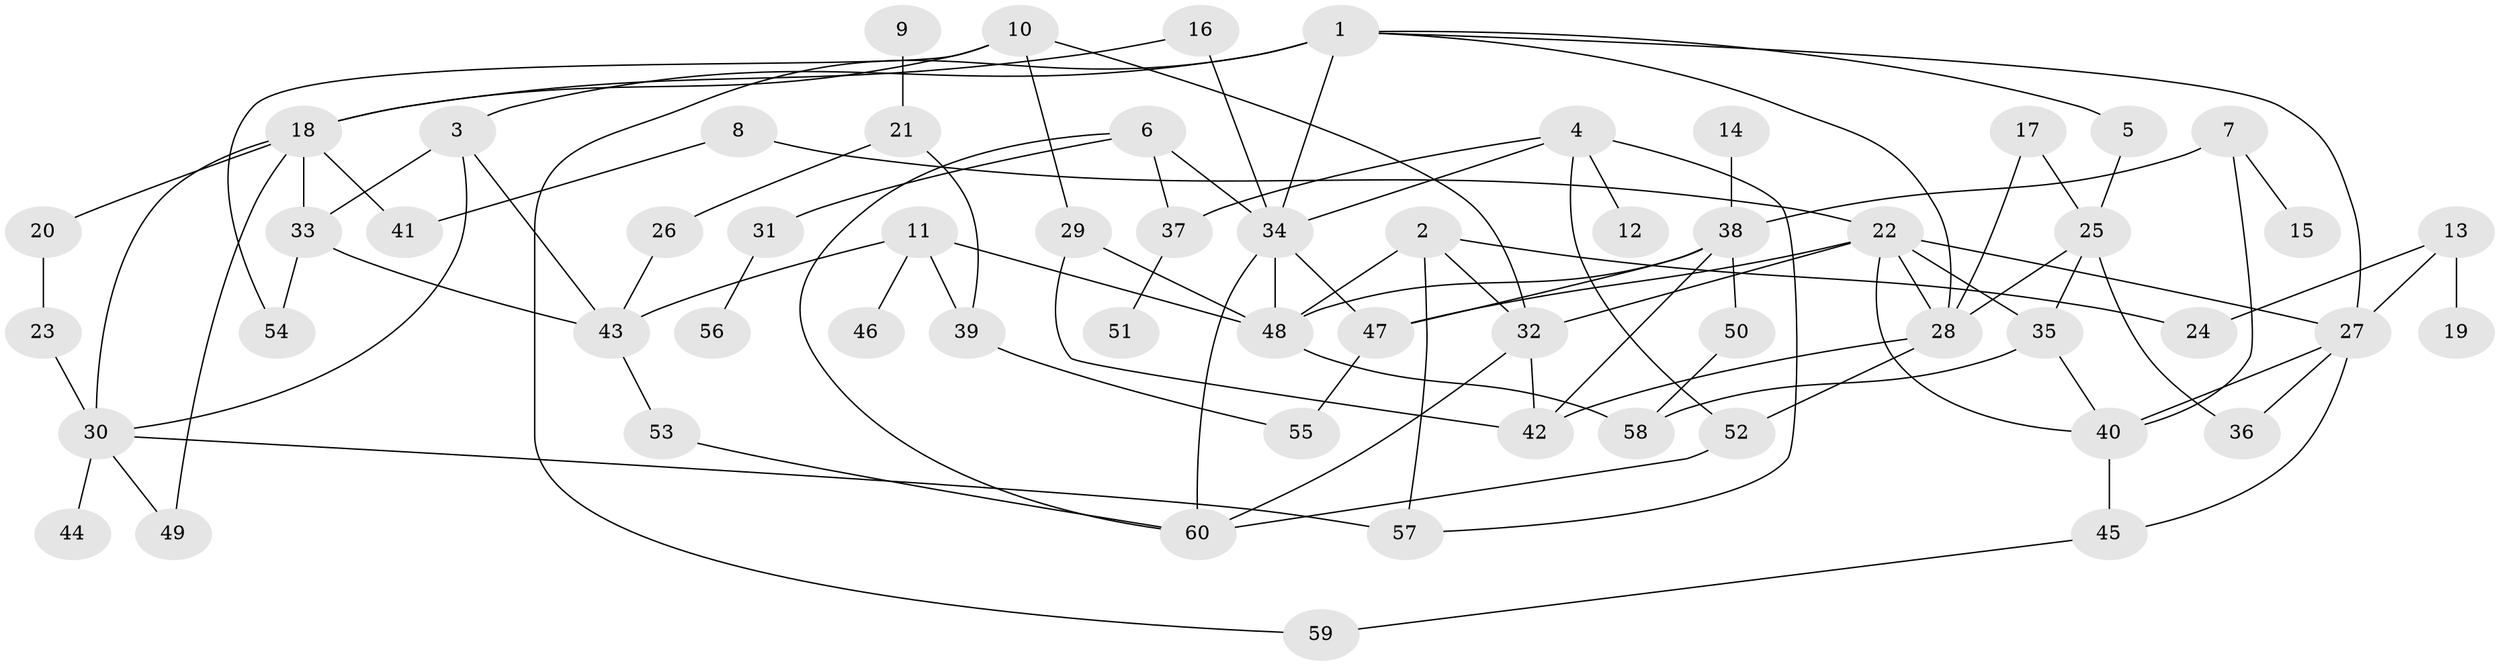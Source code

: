 // Generated by graph-tools (version 1.1) at 2025/33/03/09/25 02:33:45]
// undirected, 60 vertices, 98 edges
graph export_dot {
graph [start="1"]
  node [color=gray90,style=filled];
  1;
  2;
  3;
  4;
  5;
  6;
  7;
  8;
  9;
  10;
  11;
  12;
  13;
  14;
  15;
  16;
  17;
  18;
  19;
  20;
  21;
  22;
  23;
  24;
  25;
  26;
  27;
  28;
  29;
  30;
  31;
  32;
  33;
  34;
  35;
  36;
  37;
  38;
  39;
  40;
  41;
  42;
  43;
  44;
  45;
  46;
  47;
  48;
  49;
  50;
  51;
  52;
  53;
  54;
  55;
  56;
  57;
  58;
  59;
  60;
  1 -- 3;
  1 -- 5;
  1 -- 27;
  1 -- 28;
  1 -- 34;
  1 -- 59;
  2 -- 24;
  2 -- 32;
  2 -- 48;
  2 -- 57;
  3 -- 30;
  3 -- 33;
  3 -- 43;
  4 -- 12;
  4 -- 34;
  4 -- 37;
  4 -- 52;
  4 -- 57;
  5 -- 25;
  6 -- 31;
  6 -- 34;
  6 -- 37;
  6 -- 60;
  7 -- 15;
  7 -- 38;
  7 -- 40;
  8 -- 22;
  8 -- 41;
  9 -- 21;
  10 -- 18;
  10 -- 29;
  10 -- 32;
  10 -- 54;
  11 -- 39;
  11 -- 43;
  11 -- 46;
  11 -- 48;
  13 -- 19;
  13 -- 24;
  13 -- 27;
  14 -- 38;
  16 -- 18;
  16 -- 34;
  17 -- 25;
  17 -- 28;
  18 -- 20;
  18 -- 30;
  18 -- 33;
  18 -- 41;
  18 -- 49;
  20 -- 23;
  21 -- 26;
  21 -- 39;
  22 -- 27;
  22 -- 28;
  22 -- 32;
  22 -- 35;
  22 -- 40;
  22 -- 47;
  23 -- 30;
  25 -- 28;
  25 -- 35;
  25 -- 36;
  26 -- 43;
  27 -- 36;
  27 -- 40;
  27 -- 45;
  28 -- 42;
  28 -- 52;
  29 -- 42;
  29 -- 48;
  30 -- 44;
  30 -- 49;
  30 -- 57;
  31 -- 56;
  32 -- 42;
  32 -- 60;
  33 -- 43;
  33 -- 54;
  34 -- 47;
  34 -- 48;
  34 -- 60;
  35 -- 40;
  35 -- 58;
  37 -- 51;
  38 -- 42;
  38 -- 47;
  38 -- 48;
  38 -- 50;
  39 -- 55;
  40 -- 45;
  43 -- 53;
  45 -- 59;
  47 -- 55;
  48 -- 58;
  50 -- 58;
  52 -- 60;
  53 -- 60;
}
